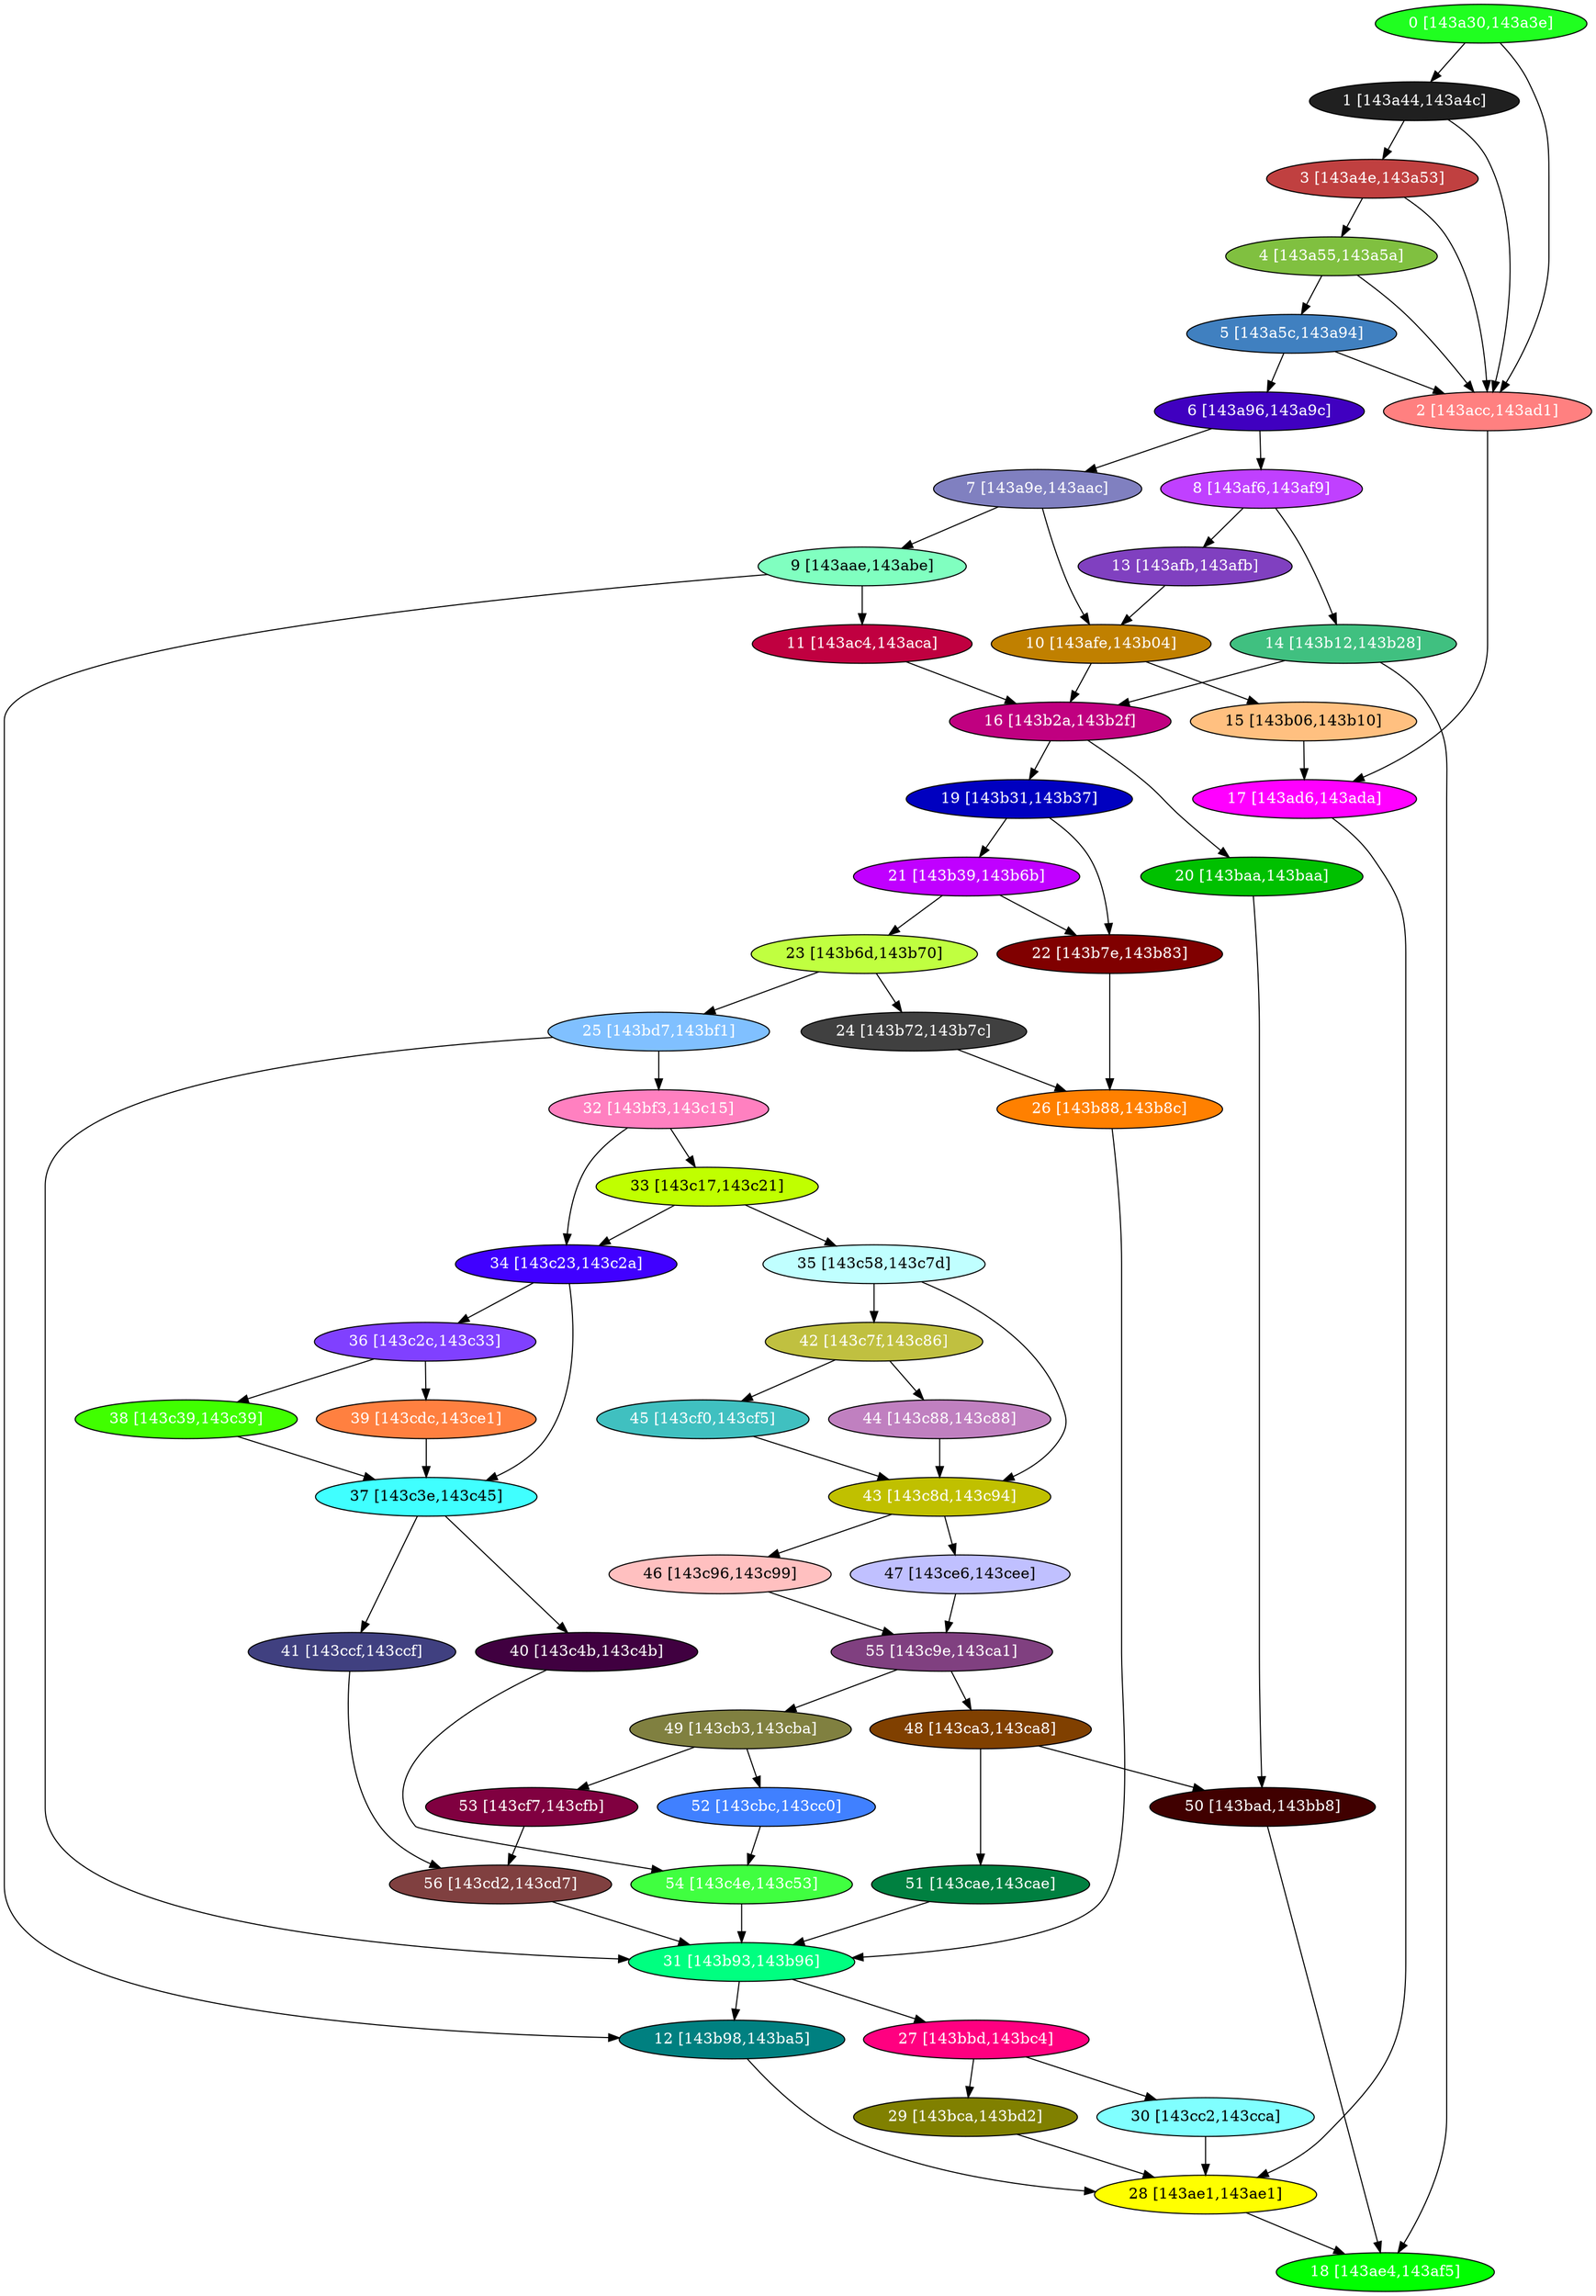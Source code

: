 diGraph libnss3{
	libnss3_0  [style=filled fillcolor="#20FF20" fontcolor="#ffffff" shape=oval label="0 [143a30,143a3e]"]
	libnss3_1  [style=filled fillcolor="#202020" fontcolor="#ffffff" shape=oval label="1 [143a44,143a4c]"]
	libnss3_2  [style=filled fillcolor="#FF8080" fontcolor="#ffffff" shape=oval label="2 [143acc,143ad1]"]
	libnss3_3  [style=filled fillcolor="#C04040" fontcolor="#ffffff" shape=oval label="3 [143a4e,143a53]"]
	libnss3_4  [style=filled fillcolor="#80C040" fontcolor="#ffffff" shape=oval label="4 [143a55,143a5a]"]
	libnss3_5  [style=filled fillcolor="#4080C0" fontcolor="#ffffff" shape=oval label="5 [143a5c,143a94]"]
	libnss3_6  [style=filled fillcolor="#4000C0" fontcolor="#ffffff" shape=oval label="6 [143a96,143a9c]"]
	libnss3_7  [style=filled fillcolor="#8080C0" fontcolor="#ffffff" shape=oval label="7 [143a9e,143aac]"]
	libnss3_8  [style=filled fillcolor="#C040FF" fontcolor="#ffffff" shape=oval label="8 [143af6,143af9]"]
	libnss3_9  [style=filled fillcolor="#80FFC0" fontcolor="#000000" shape=oval label="9 [143aae,143abe]"]
	libnss3_a  [style=filled fillcolor="#C08000" fontcolor="#ffffff" shape=oval label="10 [143afe,143b04]"]
	libnss3_b  [style=filled fillcolor="#C00040" fontcolor="#ffffff" shape=oval label="11 [143ac4,143aca]"]
	libnss3_c  [style=filled fillcolor="#008080" fontcolor="#ffffff" shape=oval label="12 [143b98,143ba5]"]
	libnss3_d  [style=filled fillcolor="#8040C0" fontcolor="#ffffff" shape=oval label="13 [143afb,143afb]"]
	libnss3_e  [style=filled fillcolor="#40C080" fontcolor="#ffffff" shape=oval label="14 [143b12,143b28]"]
	libnss3_f  [style=filled fillcolor="#FFC080" fontcolor="#000000" shape=oval label="15 [143b06,143b10]"]
	libnss3_10  [style=filled fillcolor="#C00080" fontcolor="#ffffff" shape=oval label="16 [143b2a,143b2f]"]
	libnss3_11  [style=filled fillcolor="#FF00FF" fontcolor="#ffffff" shape=oval label="17 [143ad6,143ada]"]
	libnss3_12  [style=filled fillcolor="#00FF00" fontcolor="#ffffff" shape=oval label="18 [143ae4,143af5]"]
	libnss3_13  [style=filled fillcolor="#0000C0" fontcolor="#ffffff" shape=oval label="19 [143b31,143b37]"]
	libnss3_14  [style=filled fillcolor="#00C000" fontcolor="#ffffff" shape=oval label="20 [143baa,143baa]"]
	libnss3_15  [style=filled fillcolor="#C000FF" fontcolor="#ffffff" shape=oval label="21 [143b39,143b6b]"]
	libnss3_16  [style=filled fillcolor="#800000" fontcolor="#ffffff" shape=oval label="22 [143b7e,143b83]"]
	libnss3_17  [style=filled fillcolor="#C0FF40" fontcolor="#000000" shape=oval label="23 [143b6d,143b70]"]
	libnss3_18  [style=filled fillcolor="#404040" fontcolor="#ffffff" shape=oval label="24 [143b72,143b7c]"]
	libnss3_19  [style=filled fillcolor="#80C0FF" fontcolor="#ffffff" shape=oval label="25 [143bd7,143bf1]"]
	libnss3_1a  [style=filled fillcolor="#FF8000" fontcolor="#ffffff" shape=oval label="26 [143b88,143b8c]"]
	libnss3_1b  [style=filled fillcolor="#FF0080" fontcolor="#ffffff" shape=oval label="27 [143bbd,143bc4]"]
	libnss3_1c  [style=filled fillcolor="#FFFF00" fontcolor="#000000" shape=oval label="28 [143ae1,143ae1]"]
	libnss3_1d  [style=filled fillcolor="#808000" fontcolor="#ffffff" shape=oval label="29 [143bca,143bd2]"]
	libnss3_1e  [style=filled fillcolor="#80FFFF" fontcolor="#000000" shape=oval label="30 [143cc2,143cca]"]
	libnss3_1f  [style=filled fillcolor="#00FF80" fontcolor="#ffffff" shape=oval label="31 [143b93,143b96]"]
	libnss3_20  [style=filled fillcolor="#FF80C0" fontcolor="#ffffff" shape=oval label="32 [143bf3,143c15]"]
	libnss3_21  [style=filled fillcolor="#C0FF00" fontcolor="#000000" shape=oval label="33 [143c17,143c21]"]
	libnss3_22  [style=filled fillcolor="#4000FF" fontcolor="#ffffff" shape=oval label="34 [143c23,143c2a]"]
	libnss3_23  [style=filled fillcolor="#C0FFFF" fontcolor="#000000" shape=oval label="35 [143c58,143c7d]"]
	libnss3_24  [style=filled fillcolor="#8040FF" fontcolor="#ffffff" shape=oval label="36 [143c2c,143c33]"]
	libnss3_25  [style=filled fillcolor="#40FFFF" fontcolor="#000000" shape=oval label="37 [143c3e,143c45]"]
	libnss3_26  [style=filled fillcolor="#40FF00" fontcolor="#ffffff" shape=oval label="38 [143c39,143c39]"]
	libnss3_27  [style=filled fillcolor="#FF8040" fontcolor="#ffffff" shape=oval label="39 [143cdc,143ce1]"]
	libnss3_28  [style=filled fillcolor="#400040" fontcolor="#ffffff" shape=oval label="40 [143c4b,143c4b]"]
	libnss3_29  [style=filled fillcolor="#404080" fontcolor="#ffffff" shape=oval label="41 [143ccf,143ccf]"]
	libnss3_2a  [style=filled fillcolor="#C0C040" fontcolor="#ffffff" shape=oval label="42 [143c7f,143c86]"]
	libnss3_2b  [style=filled fillcolor="#C0C000" fontcolor="#ffffff" shape=oval label="43 [143c8d,143c94]"]
	libnss3_2c  [style=filled fillcolor="#C080C0" fontcolor="#ffffff" shape=oval label="44 [143c88,143c88]"]
	libnss3_2d  [style=filled fillcolor="#40C0C0" fontcolor="#ffffff" shape=oval label="45 [143cf0,143cf5]"]
	libnss3_2e  [style=filled fillcolor="#FFC0C0" fontcolor="#000000" shape=oval label="46 [143c96,143c99]"]
	libnss3_2f  [style=filled fillcolor="#C0C0FF" fontcolor="#000000" shape=oval label="47 [143ce6,143cee]"]
	libnss3_30  [style=filled fillcolor="#804000" fontcolor="#ffffff" shape=oval label="48 [143ca3,143ca8]"]
	libnss3_31  [style=filled fillcolor="#808040" fontcolor="#ffffff" shape=oval label="49 [143cb3,143cba]"]
	libnss3_32  [style=filled fillcolor="#400000" fontcolor="#ffffff" shape=oval label="50 [143bad,143bb8]"]
	libnss3_33  [style=filled fillcolor="#008040" fontcolor="#ffffff" shape=oval label="51 [143cae,143cae]"]
	libnss3_34  [style=filled fillcolor="#4080FF" fontcolor="#ffffff" shape=oval label="52 [143cbc,143cc0]"]
	libnss3_35  [style=filled fillcolor="#800040" fontcolor="#ffffff" shape=oval label="53 [143cf7,143cfb]"]
	libnss3_36  [style=filled fillcolor="#40FF40" fontcolor="#ffffff" shape=oval label="54 [143c4e,143c53]"]
	libnss3_37  [style=filled fillcolor="#804080" fontcolor="#ffffff" shape=oval label="55 [143c9e,143ca1]"]
	libnss3_38  [style=filled fillcolor="#804040" fontcolor="#ffffff" shape=oval label="56 [143cd2,143cd7]"]

	libnss3_0 -> libnss3_1
	libnss3_0 -> libnss3_2
	libnss3_1 -> libnss3_2
	libnss3_1 -> libnss3_3
	libnss3_2 -> libnss3_11
	libnss3_3 -> libnss3_2
	libnss3_3 -> libnss3_4
	libnss3_4 -> libnss3_2
	libnss3_4 -> libnss3_5
	libnss3_5 -> libnss3_2
	libnss3_5 -> libnss3_6
	libnss3_6 -> libnss3_7
	libnss3_6 -> libnss3_8
	libnss3_7 -> libnss3_9
	libnss3_7 -> libnss3_a
	libnss3_8 -> libnss3_d
	libnss3_8 -> libnss3_e
	libnss3_9 -> libnss3_b
	libnss3_9 -> libnss3_c
	libnss3_a -> libnss3_f
	libnss3_a -> libnss3_10
	libnss3_b -> libnss3_10
	libnss3_c -> libnss3_1c
	libnss3_d -> libnss3_a
	libnss3_e -> libnss3_10
	libnss3_e -> libnss3_12
	libnss3_f -> libnss3_11
	libnss3_10 -> libnss3_13
	libnss3_10 -> libnss3_14
	libnss3_11 -> libnss3_1c
	libnss3_13 -> libnss3_15
	libnss3_13 -> libnss3_16
	libnss3_14 -> libnss3_32
	libnss3_15 -> libnss3_16
	libnss3_15 -> libnss3_17
	libnss3_16 -> libnss3_1a
	libnss3_17 -> libnss3_18
	libnss3_17 -> libnss3_19
	libnss3_18 -> libnss3_1a
	libnss3_19 -> libnss3_1f
	libnss3_19 -> libnss3_20
	libnss3_1a -> libnss3_1f
	libnss3_1b -> libnss3_1d
	libnss3_1b -> libnss3_1e
	libnss3_1c -> libnss3_12
	libnss3_1d -> libnss3_1c
	libnss3_1e -> libnss3_1c
	libnss3_1f -> libnss3_c
	libnss3_1f -> libnss3_1b
	libnss3_20 -> libnss3_21
	libnss3_20 -> libnss3_22
	libnss3_21 -> libnss3_22
	libnss3_21 -> libnss3_23
	libnss3_22 -> libnss3_24
	libnss3_22 -> libnss3_25
	libnss3_23 -> libnss3_2a
	libnss3_23 -> libnss3_2b
	libnss3_24 -> libnss3_26
	libnss3_24 -> libnss3_27
	libnss3_25 -> libnss3_28
	libnss3_25 -> libnss3_29
	libnss3_26 -> libnss3_25
	libnss3_27 -> libnss3_25
	libnss3_28 -> libnss3_36
	libnss3_29 -> libnss3_38
	libnss3_2a -> libnss3_2c
	libnss3_2a -> libnss3_2d
	libnss3_2b -> libnss3_2e
	libnss3_2b -> libnss3_2f
	libnss3_2c -> libnss3_2b
	libnss3_2d -> libnss3_2b
	libnss3_2e -> libnss3_37
	libnss3_2f -> libnss3_37
	libnss3_30 -> libnss3_32
	libnss3_30 -> libnss3_33
	libnss3_31 -> libnss3_34
	libnss3_31 -> libnss3_35
	libnss3_32 -> libnss3_12
	libnss3_33 -> libnss3_1f
	libnss3_34 -> libnss3_36
	libnss3_35 -> libnss3_38
	libnss3_36 -> libnss3_1f
	libnss3_37 -> libnss3_30
	libnss3_37 -> libnss3_31
	libnss3_38 -> libnss3_1f
}